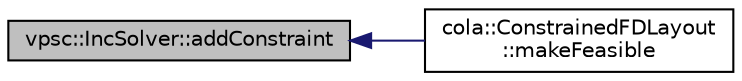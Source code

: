 digraph "vpsc::IncSolver::addConstraint"
{
  edge [fontname="Helvetica",fontsize="10",labelfontname="Helvetica",labelfontsize="10"];
  node [fontname="Helvetica",fontsize="10",shape=record];
  rankdir="LR";
  Node1 [label="vpsc::IncSolver::addConstraint",height=0.2,width=0.4,color="black", fillcolor="grey75", style="filled", fontcolor="black"];
  Node1 -> Node2 [dir="back",color="midnightblue",fontsize="10",style="solid",fontname="Helvetica"];
  Node2 [label="cola::ConstrainedFDLayout\l::makeFeasible",height=0.2,width=0.4,color="black", fillcolor="white", style="filled",URL="$classcola_1_1ConstrainedFDLayout.html#a9636ae8663bbc104598155c32463a27e",tooltip="Finds a feasible starting position for nodes that satisfies the given constraints. "];
}
